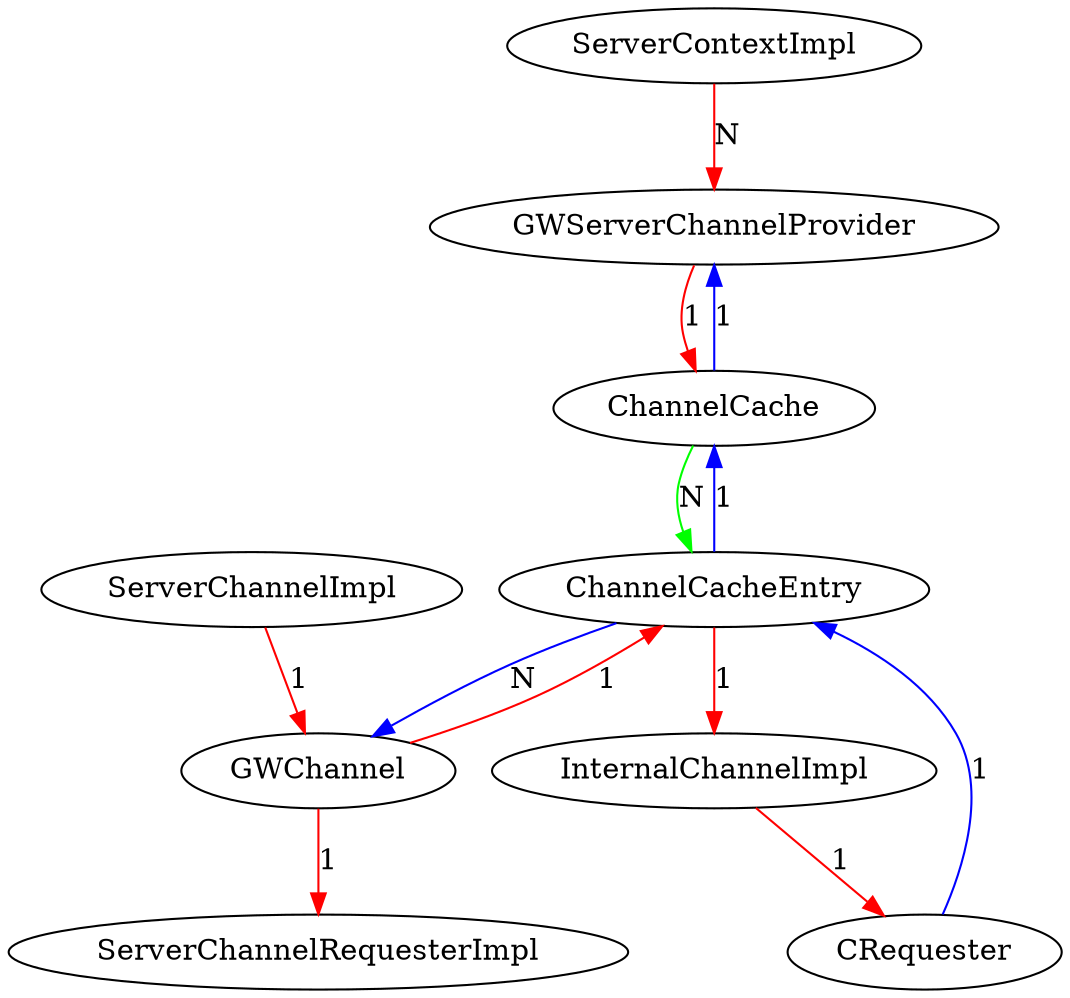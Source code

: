 digraph {
  serv [label="ServerContextImpl"];
  gwprov [label="GWServerChannelProvider"];
  cache [label="ChannelCache"];
  entry [label="ChannelCacheEntry"];
  clichan [label="InternalChannelImpl"];
  gwchan [label="GWChannel"];
  creq [label="CRequester"];
  servreq [label="ServerChannelRequesterImpl"];
  servchan [label="ServerChannelImpl"];

  serv -> gwprov [color=red,label="N"];

  gwprov -> cache [color=red,label="1"];

  cache -> entry [color=green,label="N"];
  cache -> gwprov [color=blue,label="1"];

  entry -> cache [color=blue,label="1"];
  entry -> clichan [color=red,label="1"];
  entry -> gwchan [color=blue,label="N"];

  clichan -> creq [color=red,label="1"];

  creq -> entry [color=blue,label="1"];

  gwchan -> entry [color=red,label="1"];
  gwchan -> servreq [color=red,label="1"];

  servchan -> gwchan [color=red,label="1"];
}
